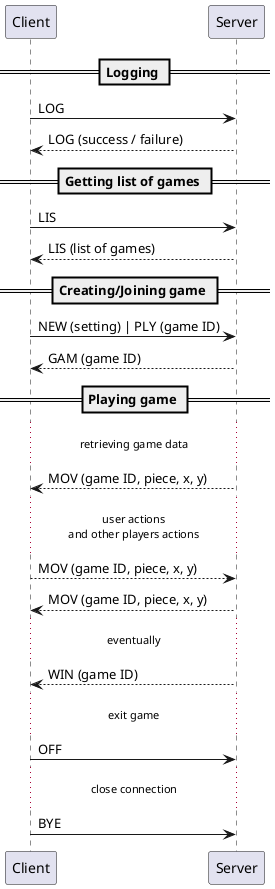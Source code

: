 @startuml

== Logging ==

Client -> Server: LOG
Client <-- Server: LOG (success / failure)

== Getting list of games ==

Client -> Server: LIS
Client <-- Server: LIS (list of games)

== Creating/Joining game ==

Client -> Server: NEW (setting) | PLY (game ID)
Client <-- Server: GAM (game ID)

== Playing game ==

...retrieving game data...

Client <-- Server: MOV (game ID, piece, x, y)

...user actions\nand other players actions...

Client --> Server: MOV (game ID, piece, x, y)
Client <-- Server: MOV (game ID, piece, x, y)

...eventually...

Client <-- Server: WIN (game ID)

...exit game...

Client -> Server: OFF

...close connection...

Client -> Server: BYE

@enduml
